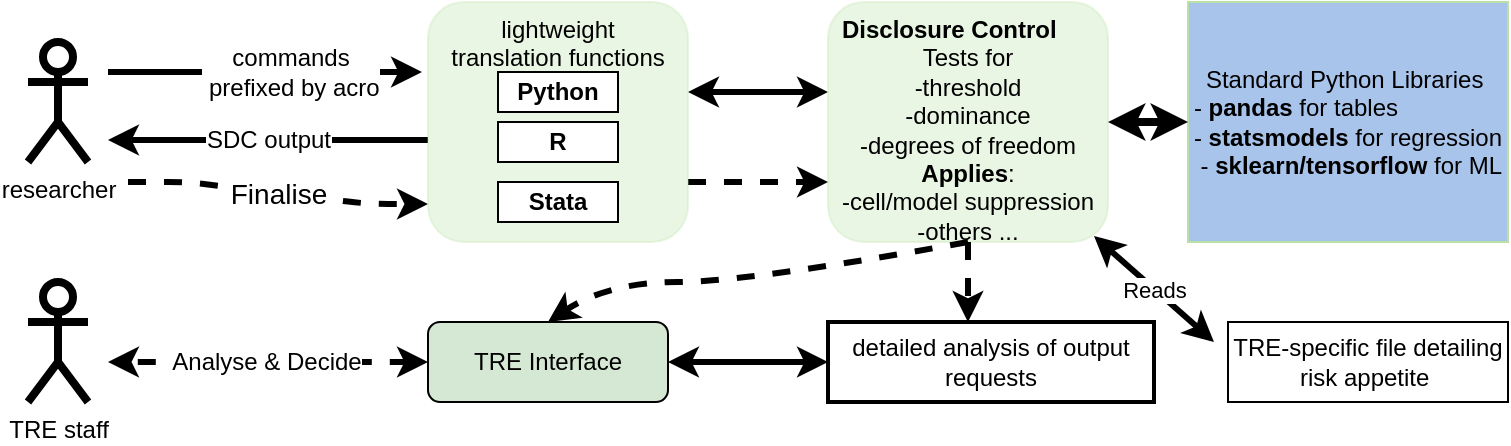 <mxGraphModel dx="1689" dy="606" grid="0" gridSize="10" guides="1" tooltips="1" connect="1" arrows="1" fold="1" page="1" pageScale="1" pageWidth="827" pageHeight="1169" background="#ffffff"><root><mxCell id="0"/><mxCell id="1" parent="0"/><mxCell id="21" style="rounded=0;html=1;jettySize=auto;orthogonalLoop=1;strokeWidth=3;elbow=vertical;entryX=-0.026;entryY=0.538;entryPerimeter=0;" parent="1" edge="1"><mxGeometry relative="1" as="geometry"><mxPoint x="-720" y="195" as="sourcePoint"/><mxPoint x="-563" y="195" as="targetPoint"/></mxGeometry></mxCell><mxCell id="32" value="&lt;span style=&quot;letter-spacing: 0px&quot;&gt;commands&lt;/span&gt;&lt;br&gt;&lt;div&gt;&lt;div&gt;&lt;span&gt;&amp;nbsp;prefixed by acro&lt;/span&gt;&lt;br&gt;&lt;/div&gt;&lt;/div&gt;" style="text;html=1;resizable=0;points=[];align=center;verticalAlign=middle;labelBackgroundColor=#ffffff;" parent="21" vertex="1" connectable="0"><mxGeometry x="0.156" relative="1" as="geometry"><mxPoint as="offset"/></mxGeometry></mxCell><mxCell id="2" value="researcher" style="shape=umlActor;verticalLabelPosition=bottom;labelBackgroundColor=#ffffff;verticalAlign=top;html=1;strokeWidth=4;" parent="1" vertex="1"><mxGeometry x="-760" y="180" width="30" height="60" as="geometry"/></mxCell><mxCell id="26" style="edgeStyle=entityRelationEdgeStyle;rounded=0;html=1;jettySize=auto;orthogonalLoop=1;strokeWidth=3;startArrow=classic;startFill=1;" parent="1" edge="1"><mxGeometry relative="1" as="geometry"><mxPoint x="-430" y="205" as="sourcePoint"/><mxPoint x="-360" y="205" as="targetPoint"/></mxGeometry></mxCell><mxCell id="12" value="&lt;div style=&quot;text-align: left&quot;&gt;&lt;b&gt;Disclosure Control&lt;/b&gt;&lt;/div&gt;&lt;div&gt;&lt;span style=&quot;letter-spacing: 0px ; text-align: left&quot;&gt;Tests for&lt;/span&gt;&lt;/div&gt;&lt;div&gt;&lt;span style=&quot;letter-spacing: 0px ; text-align: left&quot;&gt;-threshold&lt;/span&gt;&lt;/div&gt;&lt;div&gt;&lt;div style=&quot;text-align: center&quot;&gt;&lt;span style=&quot;letter-spacing: 0px ; text-align: left&quot;&gt;-dominance&lt;/span&gt;&lt;/div&gt;&lt;div style=&quot;text-align: center&quot;&gt;&lt;span style=&quot;letter-spacing: 0px ; text-align: left&quot;&gt;-degrees of freedom&lt;/span&gt;&lt;/div&gt;&lt;/div&gt;&lt;div style=&quot;text-align: center&quot;&gt;&lt;span style=&quot;letter-spacing: 0px ; text-align: left&quot;&gt;&lt;b&gt;Applies&lt;/b&gt;:&lt;/span&gt;&lt;/div&gt;&lt;div style=&quot;text-align: center&quot;&gt;&lt;span style=&quot;letter-spacing: 0px ; text-align: left&quot;&gt;-cell/model suppression&lt;/span&gt;&lt;/div&gt;&lt;div style=&quot;text-align: center&quot;&gt;&lt;span style=&quot;letter-spacing: 0px ; text-align: left&quot;&gt;-others ...&lt;/span&gt;&lt;/div&gt;" style="rounded=1;whiteSpace=wrap;html=1;strokeColor=#B9E0A5;verticalAlign=top;opacity=30;fillColor=#B9E0A5;" parent="1" vertex="1"><mxGeometry x="-360" y="160" width="140" height="120" as="geometry"/></mxCell><mxCell id="15" value="Standard Python Libraries&amp;nbsp;&lt;div style=&quot;text-align: left&quot;&gt;- &lt;b&gt;pandas&lt;/b&gt; for tables&lt;/div&gt;&lt;div style=&quot;text-align: left&quot;&gt;-&amp;nbsp;&lt;b&gt;statsmodels&lt;/b&gt;&amp;nbsp;for regression&lt;/div&gt;&lt;div style=&quot;text-align: left&quot;&gt;&amp;nbsp;- &lt;b&gt;sklearn/tensorflow&lt;/b&gt;&amp;nbsp;for ML&lt;/div&gt;" style="rounded=0;whiteSpace=wrap;html=1;strokeColor=#B9E0A5;fillColor=#A9C4EB;" parent="1" vertex="1"><mxGeometry x="-180" y="160" width="160" height="120" as="geometry"/></mxCell><mxCell id="27" style="edgeStyle=entityRelationEdgeStyle;rounded=0;html=1;jettySize=auto;orthogonalLoop=1;strokeWidth=4;startArrow=classic;startFill=1;" parent="1" edge="1"><mxGeometry relative="1" as="geometry"><mxPoint x="-220" y="220" as="sourcePoint"/><mxPoint x="-180" y="220" as="targetPoint"/></mxGeometry></mxCell><mxCell id="30" value="SDC&amp;nbsp;&lt;span style=&quot;letter-spacing: 0px&quot;&gt;output&lt;/span&gt;" style="endArrow=classic;html=1;strokeWidth=3;fontSize=12;" parent="1" edge="1"><mxGeometry width="50" height="50" relative="1" as="geometry"><mxPoint x="-560" y="229" as="sourcePoint"/><mxPoint x="-720" y="229" as="targetPoint"/></mxGeometry></mxCell><mxCell id="31" value="&lt;font style=&quot;font-size: 14px&quot;&gt;Finalise&lt;/font&gt;" style="endArrow=classic;html=1;strokeWidth=3;dashed=1;edgeStyle=entityRelationEdgeStyle;" parent="1" edge="1"><mxGeometry width="50" height="50" relative="1" as="geometry"><mxPoint x="-710" y="250" as="sourcePoint"/><mxPoint x="-560" y="261" as="targetPoint"/></mxGeometry></mxCell><mxCell id="33" value="" style="endArrow=classic;html=1;dashed=1;strokeWidth=3;entryX=0;entryY=0.75;exitX=1;exitY=0.75;" parent="1" source="8" target="12" edge="1"><mxGeometry width="50" height="50" relative="1" as="geometry"><mxPoint x="-600" y="440" as="sourcePoint"/><mxPoint x="-550" y="390" as="targetPoint"/></mxGeometry></mxCell><mxCell id="34" value="" style="endArrow=classic;html=1;dashed=1;strokeWidth=3;" parent="1" edge="1"><mxGeometry width="50" height="50" relative="1" as="geometry"><mxPoint x="-290" y="280" as="sourcePoint"/><mxPoint x="-290" y="320" as="targetPoint"/><Array as="points"><mxPoint x="-290" y="280"/></Array></mxGeometry></mxCell><mxCell id="35" value="&lt;span style=&quot;letter-spacing: 0px&quot;&gt;detailed analysis of&lt;/span&gt;&lt;span style=&quot;letter-spacing: 0px&quot;&gt;&amp;nbsp;output requests&lt;/span&gt;" style="rounded=0;whiteSpace=wrap;html=1;strokeColor=#000000;fillColor=#FFFFFF;strokeWidth=2;" parent="1" vertex="1"><mxGeometry x="-360" y="320" width="163" height="40" as="geometry"/></mxCell><mxCell id="36" value="TRE staff" style="shape=umlActor;verticalLabelPosition=bottom;labelBackgroundColor=#ffffff;verticalAlign=top;html=1;rounded=1;strokeColor=#000000;strokeWidth=4;fillColor=#FFFFFF;" parent="1" vertex="1"><mxGeometry x="-760" y="300" width="30" height="60" as="geometry"/></mxCell><mxCell id="37" value="" style="endArrow=classic;html=1;dashed=1;strokeWidth=3;startArrow=classic;startFill=1;" parent="1" edge="1"><mxGeometry width="50" height="50" relative="1" as="geometry"><mxPoint x="-560" y="340" as="sourcePoint"/><mxPoint x="-720" y="340" as="targetPoint"/></mxGeometry></mxCell><mxCell id="46" value="Analyse &amp;amp; Decide" style="text;html=1;resizable=0;points=[];align=center;verticalAlign=middle;labelBackgroundColor=#ffffff;" vertex="1" connectable="0" parent="37"><mxGeometry x="0.01" relative="1" as="geometry"><mxPoint as="offset"/></mxGeometry></mxCell><mxCell id="40" value="TRE-specific file detailing risk appetite&amp;nbsp;" style="rounded=0;whiteSpace=wrap;html=1;" parent="1" vertex="1"><mxGeometry x="-160" y="320" width="140" height="40" as="geometry"/></mxCell><mxCell id="41" value="Reads" style="endArrow=classic;startArrow=classic;html=1;strokeWidth=3;" parent="1" edge="1"><mxGeometry width="50" height="50" relative="1" as="geometry"><mxPoint x="-167" y="330" as="sourcePoint"/><mxPoint x="-227" y="277" as="targetPoint"/><Array as="points"/></mxGeometry></mxCell><mxCell id="43" value="" style="group" vertex="1" connectable="0" parent="1"><mxGeometry x="-560" y="160" width="130" height="120" as="geometry"/></mxCell><mxCell id="8" value="&lt;div&gt;&lt;span style=&quot;letter-spacing: 0px&quot;&gt;lightweight&lt;/span&gt;&lt;br&gt;&lt;/div&gt;&lt;div&gt;translation&lt;span style=&quot;letter-spacing: 0px&quot;&gt;&amp;nbsp;functions&lt;/span&gt;&lt;/div&gt;" style="rounded=1;whiteSpace=wrap;html=1;strokeColor=#B9E0A5;verticalAlign=top;opacity=30;fillColor=#B9E0A5;spacingLeft=5;spacingRight=5;" parent="43" vertex="1"><mxGeometry width="130" height="120" as="geometry"/></mxCell><mxCell id="9" value="&lt;b&gt;R&lt;/b&gt;" style="rounded=0;whiteSpace=wrap;html=1;spacing=1;" parent="43" vertex="1"><mxGeometry x="35" y="60" width="60" height="20" as="geometry"/></mxCell><mxCell id="7" value="&lt;div&gt;&lt;div&gt;&lt;b&gt;Stata&lt;/b&gt;&lt;/div&gt;&lt;/div&gt;" style="rounded=0;whiteSpace=wrap;html=1;spacing=1;" parent="43" vertex="1"><mxGeometry x="35" y="90" width="60" height="20" as="geometry"/></mxCell><mxCell id="10" value="&lt;div&gt;&lt;div&gt;&lt;b&gt;Python&lt;/b&gt;&lt;/div&gt;&lt;/div&gt;" style="rounded=0;whiteSpace=wrap;html=1;spacing=1;" parent="43" vertex="1"><mxGeometry x="35" y="35" width="60" height="20" as="geometry"/></mxCell><mxCell id="14" style="edgeStyle=orthogonalEdgeStyle;rounded=0;html=1;exitX=0.5;exitY=1;jettySize=auto;orthogonalLoop=1;" parent="43" source="8" target="8" edge="1"><mxGeometry relative="1" as="geometry"/></mxCell><mxCell id="48" value="TRE Interface" style="rounded=1;whiteSpace=wrap;html=1;fillColor=#D5E8D4;" vertex="1" parent="1"><mxGeometry x="-560" y="320" width="120" height="40" as="geometry"/></mxCell><mxCell id="49" style="edgeStyle=entityRelationEdgeStyle;rounded=0;html=1;jettySize=auto;orthogonalLoop=1;strokeWidth=3;startArrow=classic;startFill=1;entryX=0;entryY=0.5;" edge="1" parent="1" target="35"><mxGeometry relative="1" as="geometry"><mxPoint x="-440" y="340" as="sourcePoint"/><mxPoint x="-370" y="340" as="targetPoint"/></mxGeometry></mxCell><mxCell id="50" value="" style="curved=1;endArrow=classic;html=1;entryX=0.5;entryY=0;dashed=1;strokeWidth=3;" edge="1" parent="1" target="48"><mxGeometry width="50" height="50" relative="1" as="geometry"><mxPoint x="-290" y="280" as="sourcePoint"/><mxPoint x="-720" y="400" as="targetPoint"/><Array as="points"><mxPoint x="-400" y="300"/><mxPoint x="-470" y="300"/></Array></mxGeometry></mxCell></root></mxGraphModel>